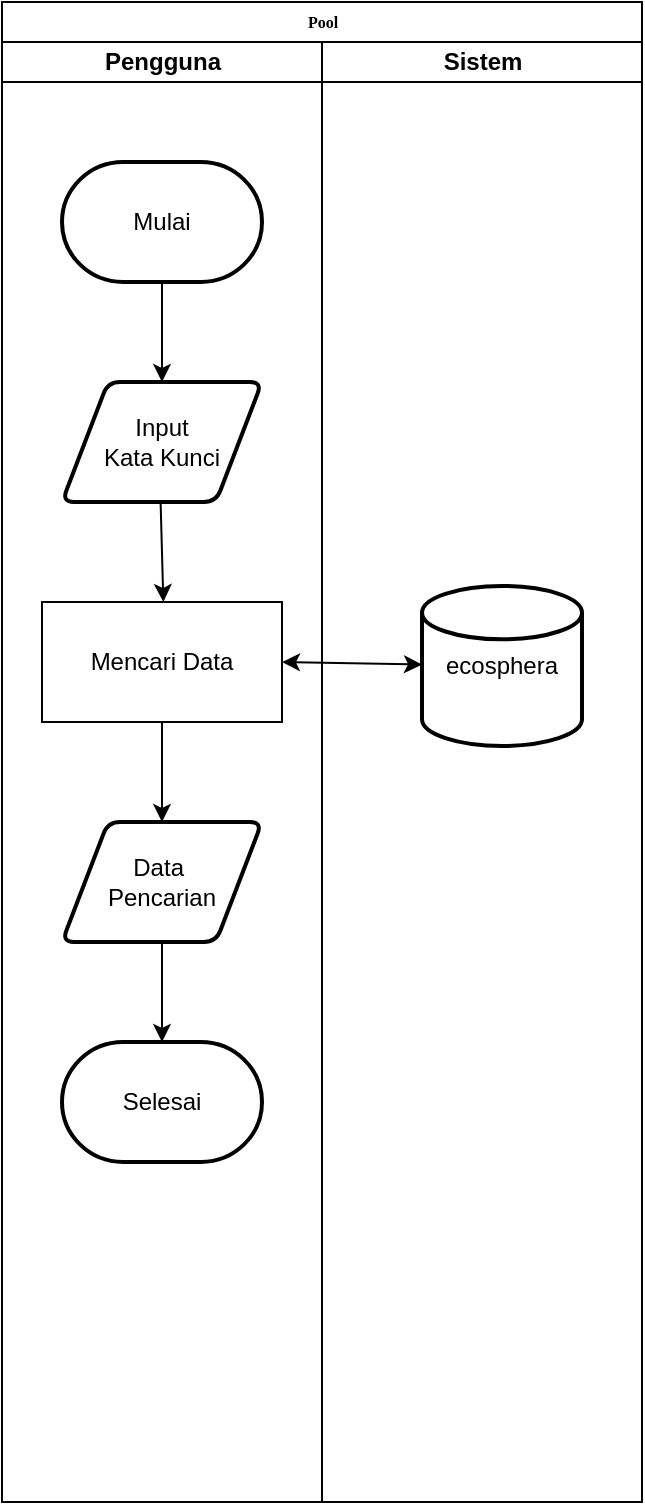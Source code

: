<mxfile version="20.3.0" type="device"><diagram name="Page-1" id="74e2e168-ea6b-b213-b513-2b3c1d86103e"><mxGraphModel dx="866" dy="543" grid="1" gridSize="10" guides="1" tooltips="1" connect="1" arrows="1" fold="1" page="1" pageScale="1" pageWidth="1100" pageHeight="850" background="none" math="0" shadow="0"><root><mxCell id="0"/><mxCell id="1" parent="0"/><mxCell id="77e6c97f196da883-1" value="Pool" style="swimlane;html=1;childLayout=stackLayout;startSize=20;rounded=0;shadow=0;labelBackgroundColor=none;strokeWidth=1;fontFamily=Verdana;fontSize=8;align=center;" parent="1" vertex="1"><mxGeometry x="40" y="30" width="320" height="750" as="geometry"/></mxCell><mxCell id="77e6c97f196da883-2" value="Pengguna" style="swimlane;html=1;startSize=20;" parent="77e6c97f196da883-1" vertex="1"><mxGeometry y="20" width="160" height="730" as="geometry"/></mxCell><mxCell id="Du4sIyInMaUNFoQT_Z4K-1" value="Mulai" style="strokeWidth=2;html=1;shape=mxgraph.flowchart.terminator;whiteSpace=wrap;" parent="77e6c97f196da883-2" vertex="1"><mxGeometry x="30" y="60" width="100" height="60" as="geometry"/></mxCell><mxCell id="Du4sIyInMaUNFoQT_Z4K-2" value="Input&lt;div&gt;Kata Kunci&lt;/div&gt;" style="shape=parallelogram;html=1;strokeWidth=2;perimeter=parallelogramPerimeter;whiteSpace=wrap;rounded=1;arcSize=12;size=0.23;" parent="77e6c97f196da883-2" vertex="1"><mxGeometry x="30" y="170" width="100" height="60" as="geometry"/></mxCell><mxCell id="Du4sIyInMaUNFoQT_Z4K-3" value="" style="endArrow=classic;html=1;rounded=0;entryX=0.5;entryY=0;entryDx=0;entryDy=0;" parent="77e6c97f196da883-2" target="Du4sIyInMaUNFoQT_Z4K-2" edge="1"><mxGeometry width="50" height="50" relative="1" as="geometry"><mxPoint x="80" y="120" as="sourcePoint"/><mxPoint x="130" y="70" as="targetPoint"/></mxGeometry></mxCell><mxCell id="Du4sIyInMaUNFoQT_Z4K-4" value="" style="endArrow=classic;html=1;rounded=0;entryX=0.428;entryY=-0.011;entryDx=0;entryDy=0;entryPerimeter=0;" parent="77e6c97f196da883-2" edge="1"><mxGeometry width="50" height="50" relative="1" as="geometry"><mxPoint x="79.32" y="230.66" as="sourcePoint"/><mxPoint x="80.68" y="280.0" as="targetPoint"/></mxGeometry></mxCell><mxCell id="Du4sIyInMaUNFoQT_Z4K-6" value="Mencari Data" style="rounded=0;whiteSpace=wrap;html=1;" parent="77e6c97f196da883-2" vertex="1"><mxGeometry x="20" y="280" width="120" height="60" as="geometry"/></mxCell><mxCell id="Du4sIyInMaUNFoQT_Z4K-11" value="Data&amp;nbsp;&lt;div&gt;Pencarian&lt;/div&gt;" style="shape=parallelogram;html=1;strokeWidth=2;perimeter=parallelogramPerimeter;whiteSpace=wrap;rounded=1;arcSize=12;size=0.23;" parent="77e6c97f196da883-2" vertex="1"><mxGeometry x="30" y="390" width="100" height="60" as="geometry"/></mxCell><mxCell id="Du4sIyInMaUNFoQT_Z4K-12" value="" style="endArrow=classic;html=1;rounded=0;entryX=0.5;entryY=0;entryDx=0;entryDy=0;" parent="77e6c97f196da883-2" target="Du4sIyInMaUNFoQT_Z4K-11" edge="1"><mxGeometry width="50" height="50" relative="1" as="geometry"><mxPoint x="80" y="340" as="sourcePoint"/><mxPoint x="130" y="290" as="targetPoint"/></mxGeometry></mxCell><mxCell id="Du4sIyInMaUNFoQT_Z4K-13" value="Selesai" style="strokeWidth=2;html=1;shape=mxgraph.flowchart.terminator;whiteSpace=wrap;" parent="77e6c97f196da883-2" vertex="1"><mxGeometry x="30" y="500" width="100" height="60" as="geometry"/></mxCell><mxCell id="Du4sIyInMaUNFoQT_Z4K-14" value="" style="endArrow=classic;html=1;rounded=0;entryX=0.5;entryY=0;entryDx=0;entryDy=0;entryPerimeter=0;" parent="77e6c97f196da883-2" target="Du4sIyInMaUNFoQT_Z4K-13" edge="1"><mxGeometry width="50" height="50" relative="1" as="geometry"><mxPoint x="80" y="450" as="sourcePoint"/><mxPoint x="130" y="400" as="targetPoint"/></mxGeometry></mxCell><mxCell id="77e6c97f196da883-3" value="Sistem" style="swimlane;html=1;startSize=20;" parent="77e6c97f196da883-1" vertex="1"><mxGeometry x="160" y="20" width="160" height="730" as="geometry"/></mxCell><mxCell id="Du4sIyInMaUNFoQT_Z4K-9" value="" style="endArrow=classic;startArrow=classic;html=1;rounded=0;" parent="77e6c97f196da883-3" target="Du4sIyInMaUNFoQT_Z4K-10" edge="1"><mxGeometry width="50" height="50" relative="1" as="geometry"><mxPoint x="-20" y="310" as="sourcePoint"/><mxPoint x="40" y="310" as="targetPoint"/></mxGeometry></mxCell><mxCell id="Du4sIyInMaUNFoQT_Z4K-10" value="ecosphera" style="strokeWidth=2;html=1;shape=mxgraph.flowchart.database;whiteSpace=wrap;" parent="77e6c97f196da883-3" vertex="1"><mxGeometry x="50" y="272" width="80" height="80" as="geometry"/></mxCell></root></mxGraphModel></diagram></mxfile>
